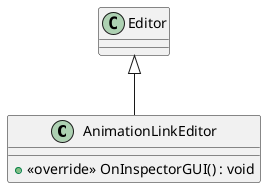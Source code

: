 @startuml
class AnimationLinkEditor {
    + <<override>> OnInspectorGUI() : void
}
Editor <|-- AnimationLinkEditor
@enduml
